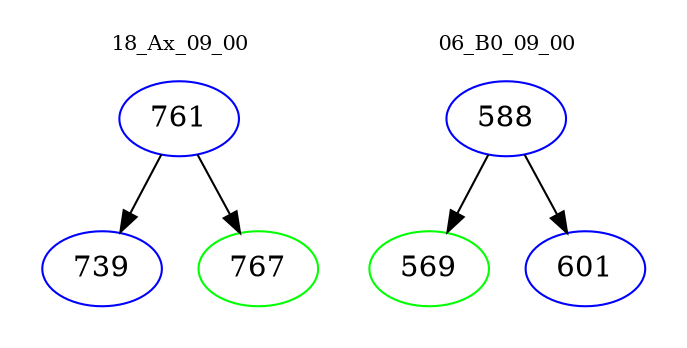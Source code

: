 digraph{
subgraph cluster_0 {
color = white
label = "18_Ax_09_00";
fontsize=10;
T0_761 [label="761", color="blue"]
T0_761 -> T0_739 [color="black"]
T0_739 [label="739", color="blue"]
T0_761 -> T0_767 [color="black"]
T0_767 [label="767", color="green"]
}
subgraph cluster_1 {
color = white
label = "06_B0_09_00";
fontsize=10;
T1_588 [label="588", color="blue"]
T1_588 -> T1_569 [color="black"]
T1_569 [label="569", color="green"]
T1_588 -> T1_601 [color="black"]
T1_601 [label="601", color="blue"]
}
}
